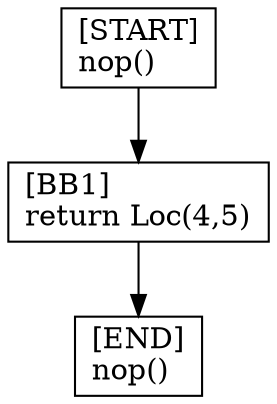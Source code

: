 digraph {
  node [shape=box]
  END [label="[END]\lnop()\l"];
  START [label="[START]\lnop()\l"];
  BB1 [label="[BB1]\lreturn Loc(4,5)\l"];
  BB1 -> END;
  START -> BB1;
}
